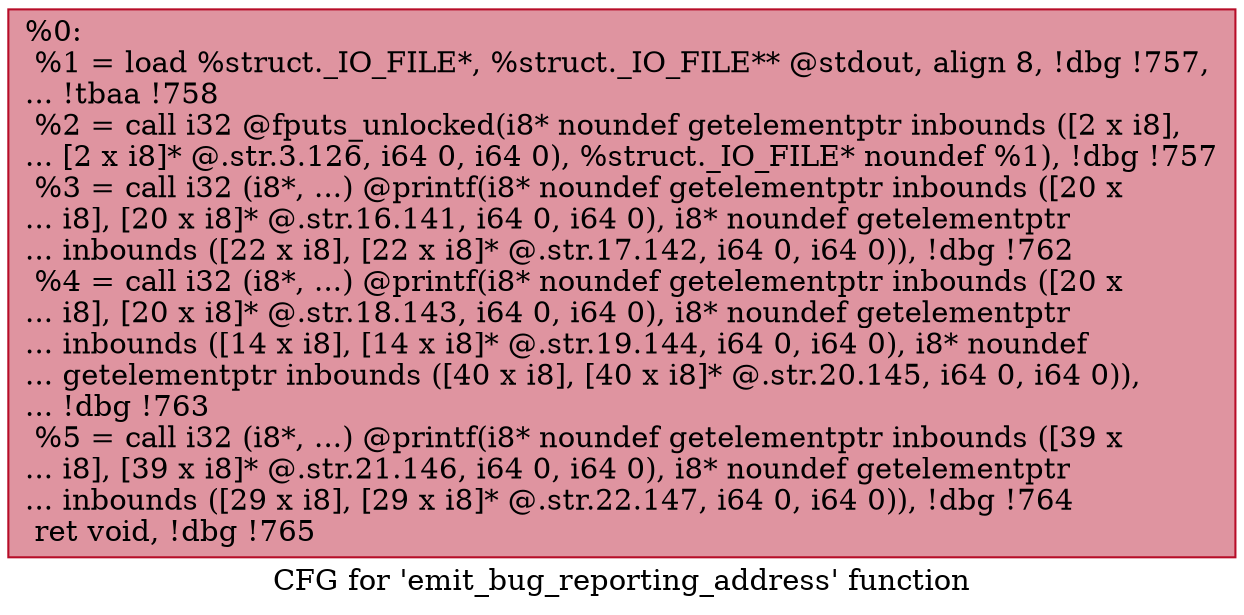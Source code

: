 digraph "CFG for 'emit_bug_reporting_address' function" {
	label="CFG for 'emit_bug_reporting_address' function";

	Node0x89f920 [shape=record,color="#b70d28ff", style=filled, fillcolor="#b70d2870",label="{%0:\l  %1 = load %struct._IO_FILE*, %struct._IO_FILE** @stdout, align 8, !dbg !757,\l... !tbaa !758\l  %2 = call i32 @fputs_unlocked(i8* noundef getelementptr inbounds ([2 x i8],\l... [2 x i8]* @.str.3.126, i64 0, i64 0), %struct._IO_FILE* noundef %1), !dbg !757\l  %3 = call i32 (i8*, ...) @printf(i8* noundef getelementptr inbounds ([20 x\l... i8], [20 x i8]* @.str.16.141, i64 0, i64 0), i8* noundef getelementptr\l... inbounds ([22 x i8], [22 x i8]* @.str.17.142, i64 0, i64 0)), !dbg !762\l  %4 = call i32 (i8*, ...) @printf(i8* noundef getelementptr inbounds ([20 x\l... i8], [20 x i8]* @.str.18.143, i64 0, i64 0), i8* noundef getelementptr\l... inbounds ([14 x i8], [14 x i8]* @.str.19.144, i64 0, i64 0), i8* noundef\l... getelementptr inbounds ([40 x i8], [40 x i8]* @.str.20.145, i64 0, i64 0)),\l... !dbg !763\l  %5 = call i32 (i8*, ...) @printf(i8* noundef getelementptr inbounds ([39 x\l... i8], [39 x i8]* @.str.21.146, i64 0, i64 0), i8* noundef getelementptr\l... inbounds ([29 x i8], [29 x i8]* @.str.22.147, i64 0, i64 0)), !dbg !764\l  ret void, !dbg !765\l}"];
}
